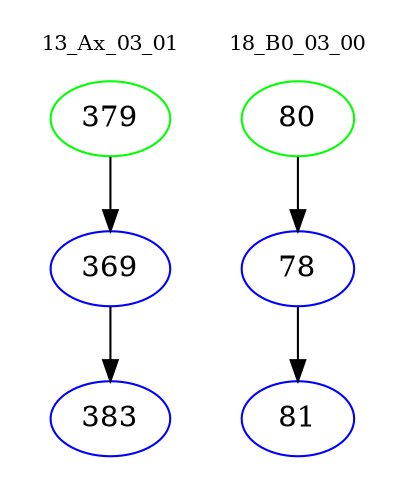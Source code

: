 digraph{
subgraph cluster_0 {
color = white
label = "13_Ax_03_01";
fontsize=10;
T0_379 [label="379", color="green"]
T0_379 -> T0_369 [color="black"]
T0_369 [label="369", color="blue"]
T0_369 -> T0_383 [color="black"]
T0_383 [label="383", color="blue"]
}
subgraph cluster_1 {
color = white
label = "18_B0_03_00";
fontsize=10;
T1_80 [label="80", color="green"]
T1_80 -> T1_78 [color="black"]
T1_78 [label="78", color="blue"]
T1_78 -> T1_81 [color="black"]
T1_81 [label="81", color="blue"]
}
}
